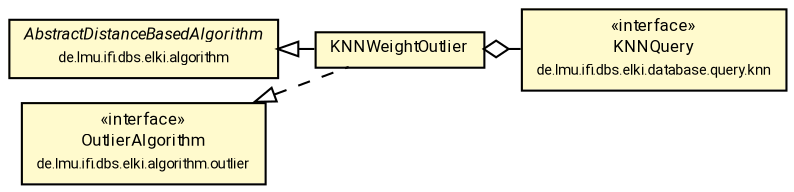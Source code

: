 #!/usr/local/bin/dot
#
# Class diagram 
# Generated by UMLGraph version R5_7_2-60-g0e99a6 (http://www.spinellis.gr/umlgraph/)
#

digraph G {
	graph [fontnames="svg"]
	edge [fontname="Roboto",fontsize=7,labelfontname="Roboto",labelfontsize=7,color="black"];
	node [fontname="Roboto",fontcolor="black",fontsize=8,shape=plaintext,margin=0,width=0,height=0];
	nodesep=0.15;
	ranksep=0.25;
	rankdir=LR;
	// de.lmu.ifi.dbs.elki.algorithm.AbstractDistanceBasedAlgorithm<O, R extends de.lmu.ifi.dbs.elki.result.Result>
	c5928182 [label=<<table title="de.lmu.ifi.dbs.elki.algorithm.AbstractDistanceBasedAlgorithm" border="0" cellborder="1" cellspacing="0" cellpadding="2" bgcolor="LemonChiffon" href="../../AbstractDistanceBasedAlgorithm.html" target="_parent">
		<tr><td><table border="0" cellspacing="0" cellpadding="1">
		<tr><td align="center" balign="center"> <font face="Roboto"><i>AbstractDistanceBasedAlgorithm</i></font> </td></tr>
		<tr><td align="center" balign="center"> <font face="Roboto" point-size="7.0">de.lmu.ifi.dbs.elki.algorithm</font> </td></tr>
		</table></td></tr>
		</table>>, URL="../../AbstractDistanceBasedAlgorithm.html"];
	// de.lmu.ifi.dbs.elki.database.query.knn.KNNQuery<O>
	c5928222 [label=<<table title="de.lmu.ifi.dbs.elki.database.query.knn.KNNQuery" border="0" cellborder="1" cellspacing="0" cellpadding="2" bgcolor="LemonChiffon" href="../../../database/query/knn/KNNQuery.html" target="_parent">
		<tr><td><table border="0" cellspacing="0" cellpadding="1">
		<tr><td align="center" balign="center"> &#171;interface&#187; </td></tr>
		<tr><td align="center" balign="center"> <font face="Roboto">KNNQuery</font> </td></tr>
		<tr><td align="center" balign="center"> <font face="Roboto" point-size="7.0">de.lmu.ifi.dbs.elki.database.query.knn</font> </td></tr>
		</table></td></tr>
		</table>>, URL="../../../database/query/knn/KNNQuery.html"];
	// de.lmu.ifi.dbs.elki.algorithm.outlier.OutlierAlgorithm
	c5930064 [label=<<table title="de.lmu.ifi.dbs.elki.algorithm.outlier.OutlierAlgorithm" border="0" cellborder="1" cellspacing="0" cellpadding="2" bgcolor="LemonChiffon" href="../OutlierAlgorithm.html" target="_parent">
		<tr><td><table border="0" cellspacing="0" cellpadding="1">
		<tr><td align="center" balign="center"> &#171;interface&#187; </td></tr>
		<tr><td align="center" balign="center"> <font face="Roboto">OutlierAlgorithm</font> </td></tr>
		<tr><td align="center" balign="center"> <font face="Roboto" point-size="7.0">de.lmu.ifi.dbs.elki.algorithm.outlier</font> </td></tr>
		</table></td></tr>
		</table>>, URL="../OutlierAlgorithm.html"];
	// de.lmu.ifi.dbs.elki.algorithm.outlier.distance.KNNWeightOutlier<O>
	c5930076 [label=<<table title="de.lmu.ifi.dbs.elki.algorithm.outlier.distance.KNNWeightOutlier" border="0" cellborder="1" cellspacing="0" cellpadding="2" bgcolor="lemonChiffon" href="KNNWeightOutlier.html" target="_parent">
		<tr><td><table border="0" cellspacing="0" cellpadding="1">
		<tr><td align="center" balign="center"> <font face="Roboto">KNNWeightOutlier</font> </td></tr>
		</table></td></tr>
		</table>>, URL="KNNWeightOutlier.html"];
	// de.lmu.ifi.dbs.elki.algorithm.outlier.distance.KNNWeightOutlier<O> extends de.lmu.ifi.dbs.elki.algorithm.AbstractDistanceBasedAlgorithm<O, R extends de.lmu.ifi.dbs.elki.result.Result>
	c5928182 -> c5930076 [arrowtail=empty,dir=back,weight=10];
	// de.lmu.ifi.dbs.elki.algorithm.outlier.distance.KNNWeightOutlier<O> implements de.lmu.ifi.dbs.elki.algorithm.outlier.OutlierAlgorithm
	c5930064 -> c5930076 [arrowtail=empty,style=dashed,dir=back,weight=9];
	// de.lmu.ifi.dbs.elki.algorithm.outlier.distance.KNNWeightOutlier<O> has de.lmu.ifi.dbs.elki.database.query.knn.KNNQuery<O>
	c5930076 -> c5928222 [arrowhead=none,arrowtail=ediamond,dir=back,weight=4];
}

